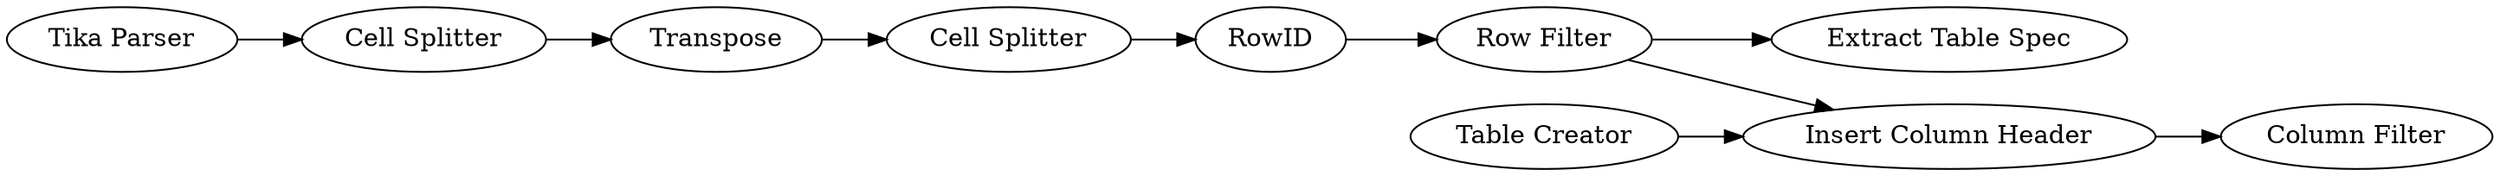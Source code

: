digraph {
	3 [label="Tika Parser"]
	4 [label="Cell Splitter"]
	5 [label=Transpose]
	6 [label="Cell Splitter"]
	7 [label=RowID]
	8 [label="Row Filter"]
	9 [label="Extract Table Spec"]
	1367 [label="Table Creator"]
	1368 [label="Insert Column Header"]
	1369 [label="Column Filter"]
	3 -> 4
	4 -> 5
	5 -> 6
	6 -> 7
	7 -> 8
	8 -> 9
	8 -> 1368
	1367 -> 1368
	1368 -> 1369
	rankdir=LR
}
